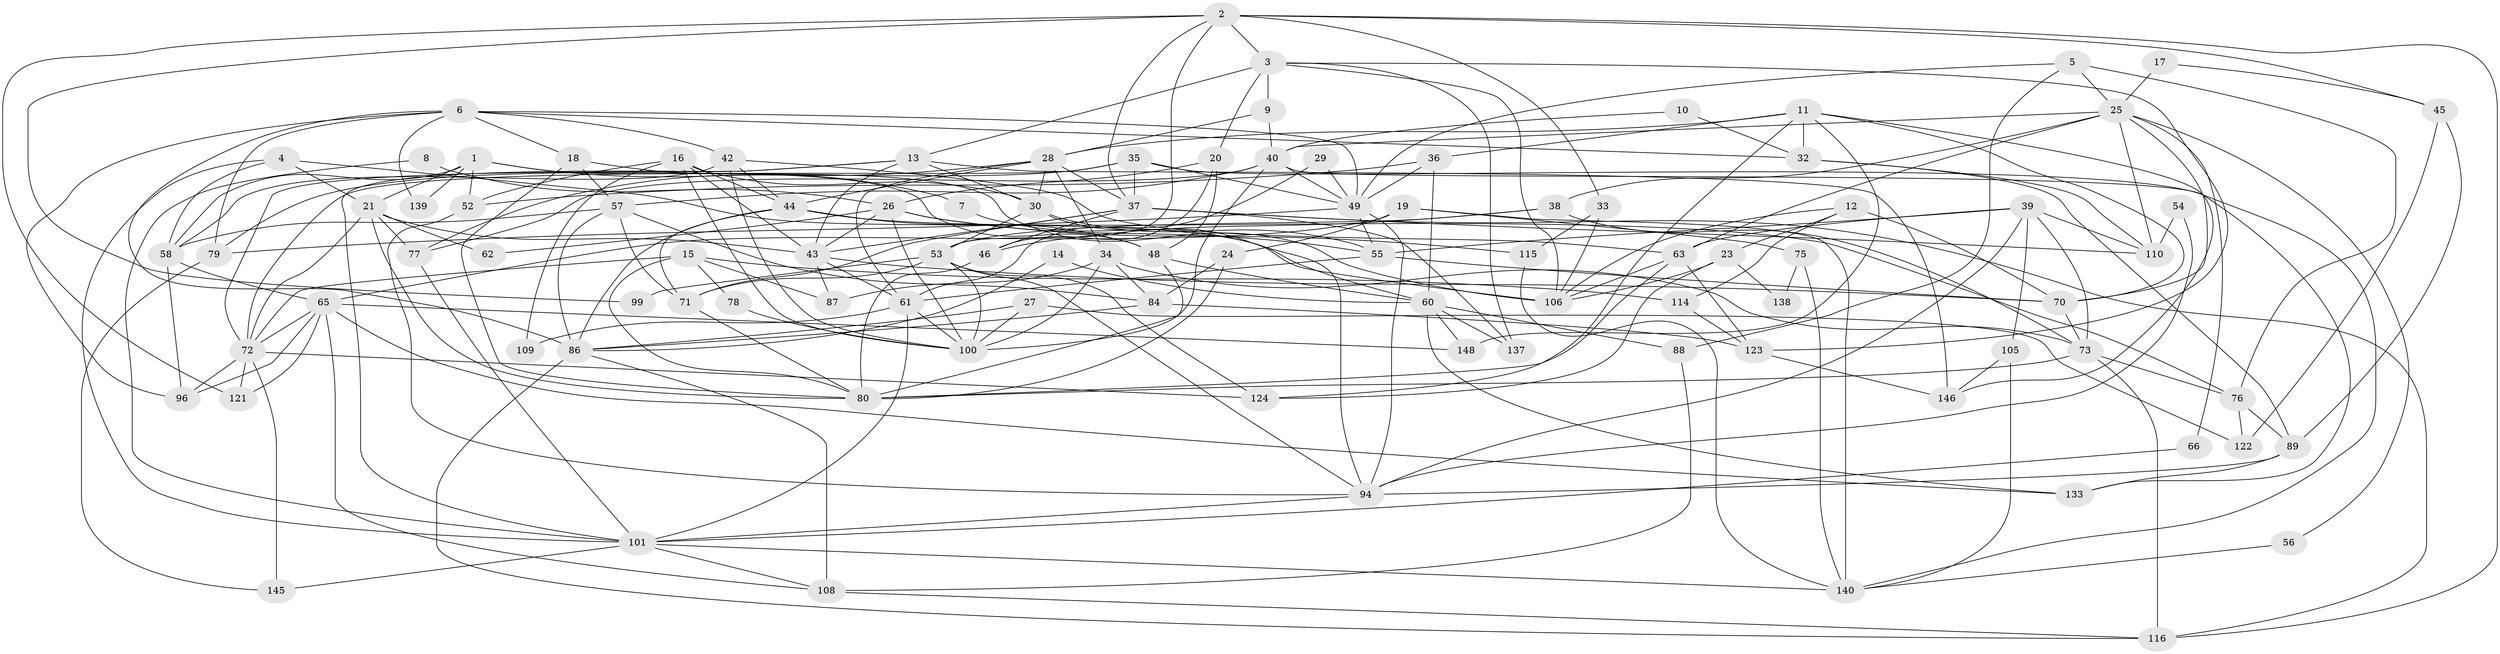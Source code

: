// Generated by graph-tools (version 1.1) at 2025/24/03/03/25 07:24:01]
// undirected, 98 vertices, 242 edges
graph export_dot {
graph [start="1"]
  node [color=gray90,style=filled];
  1;
  2 [super="+50"];
  3 [super="+135"];
  4;
  5 [super="+120"];
  6 [super="+91"];
  7;
  8;
  9;
  10;
  11 [super="+22"];
  12;
  13 [super="+31"];
  14;
  15 [super="+67"];
  16 [super="+69"];
  17;
  18 [super="+93"];
  19;
  20;
  21 [super="+125"];
  23;
  24;
  25 [super="+59"];
  26 [super="+68"];
  27;
  28 [super="+90"];
  29;
  30 [super="+104"];
  32 [super="+41"];
  33;
  34;
  35 [super="+64"];
  36;
  37 [super="+112"];
  38;
  39 [super="+134"];
  40 [super="+47"];
  42 [super="+82"];
  43 [super="+129"];
  44 [super="+51"];
  45;
  46 [super="+98"];
  48 [super="+131"];
  49 [super="+102"];
  52 [super="+107"];
  53 [super="+111"];
  54;
  55 [super="+128"];
  56;
  57 [super="+74"];
  58 [super="+81"];
  60 [super="+142"];
  61 [super="+136"];
  62;
  63 [super="+118"];
  65 [super="+113"];
  66;
  70 [super="+92"];
  71 [super="+85"];
  72 [super="+95"];
  73 [super="+83"];
  75;
  76 [super="+132"];
  77;
  78;
  79;
  80 [super="+147"];
  84;
  86 [super="+103"];
  87;
  88;
  89 [super="+97"];
  94;
  96;
  99;
  100 [super="+117"];
  101 [super="+119"];
  105;
  106 [super="+126"];
  108 [super="+144"];
  109;
  110 [super="+127"];
  114;
  115;
  116;
  121;
  122;
  123 [super="+143"];
  124 [super="+130"];
  133;
  137;
  138;
  139;
  140 [super="+141"];
  145;
  146;
  148;
  1 -- 21;
  1 -- 7;
  1 -- 58;
  1 -- 139;
  1 -- 48;
  1 -- 52;
  2 -- 45;
  2 -- 99;
  2 -- 33;
  2 -- 3;
  2 -- 116;
  2 -- 37;
  2 -- 53;
  2 -- 121;
  3 -- 9;
  3 -- 20;
  3 -- 137;
  3 -- 106;
  3 -- 13;
  3 -- 123;
  4 -- 101;
  4 -- 21;
  4 -- 106;
  4 -- 58;
  5 -- 76;
  5 -- 88;
  5 -- 49;
  5 -- 25;
  6 -- 18;
  6 -- 96;
  6 -- 49;
  6 -- 42;
  6 -- 139;
  6 -- 79;
  6 -- 86;
  6 -- 32;
  7 -- 60;
  8 -- 26;
  8 -- 101;
  9 -- 40;
  9 -- 28;
  10 -- 40;
  10 -- 32;
  11 -- 32;
  11 -- 146;
  11 -- 148;
  11 -- 36;
  11 -- 124;
  11 -- 70;
  11 -- 28;
  12 -- 70;
  12 -- 23;
  12 -- 114;
  12 -- 106;
  13 -- 30;
  13 -- 146;
  13 -- 43;
  13 -- 101;
  13 -- 72;
  14 -- 60;
  14 -- 86;
  15 -- 80;
  15 -- 114;
  15 -- 78;
  15 -- 87;
  15 -- 72;
  16 -- 30;
  16 -- 43;
  16 -- 52;
  16 -- 100;
  16 -- 44;
  16 -- 109;
  17 -- 45;
  17 -- 25;
  18 -- 80;
  18 -- 57;
  18 -- 106;
  19 -- 65;
  19 -- 24;
  19 -- 75;
  19 -- 140;
  20 -- 26;
  20 -- 48;
  20 -- 46;
  21 -- 62;
  21 -- 77;
  21 -- 72;
  21 -- 80;
  21 -- 43;
  23 -- 106;
  23 -- 124;
  23 -- 138;
  24 -- 84;
  24 -- 80;
  25 -- 56;
  25 -- 66;
  25 -- 40;
  25 -- 110 [weight=2];
  25 -- 38;
  25 -- 70;
  25 -- 63;
  26 -- 55;
  26 -- 43;
  26 -- 115;
  26 -- 100;
  26 -- 62;
  27 -- 122;
  27 -- 86;
  27 -- 100;
  28 -- 30;
  28 -- 44;
  28 -- 37;
  28 -- 34;
  28 -- 61;
  28 -- 77;
  29 -- 49;
  29 -- 61;
  30 -- 94;
  30 -- 53;
  30 -- 55;
  32 -- 89;
  32 -- 110;
  33 -- 115;
  33 -- 106;
  34 -- 100;
  34 -- 73;
  34 -- 84;
  34 -- 87;
  35 -- 79;
  35 -- 140;
  35 -- 49;
  35 -- 37;
  35 -- 72;
  36 -- 52;
  36 -- 60;
  36 -- 49;
  37 -- 71;
  37 -- 116;
  37 -- 137;
  37 -- 110;
  37 -- 43;
  37 -- 46;
  38 -- 46;
  38 -- 53;
  38 -- 73;
  39 -- 94;
  39 -- 73;
  39 -- 105;
  39 -- 110;
  39 -- 63;
  39 -- 55;
  40 -- 77;
  40 -- 49;
  40 -- 133;
  40 -- 57;
  40 -- 100;
  42 -- 44;
  42 -- 58;
  42 -- 63;
  42 -- 100;
  43 -- 61;
  43 -- 87;
  43 -- 70;
  44 -- 71;
  44 -- 76;
  44 -- 48;
  44 -- 86;
  45 -- 122;
  45 -- 89;
  46 -- 80;
  48 -- 60;
  48 -- 80;
  49 -- 55;
  49 -- 79;
  49 -- 94;
  52 -- 94;
  53 -- 94;
  53 -- 124;
  53 -- 99;
  53 -- 100;
  53 -- 71;
  54 -- 94;
  54 -- 110;
  55 -- 61;
  55 -- 70;
  56 -- 140;
  57 -- 86;
  57 -- 84;
  57 -- 58;
  57 -- 71;
  58 -- 96;
  58 -- 65;
  60 -- 133;
  60 -- 148;
  60 -- 88;
  60 -- 137;
  61 -- 101;
  61 -- 109;
  61 -- 100;
  63 -- 80;
  63 -- 123;
  63 -- 106;
  65 -- 96;
  65 -- 148;
  65 -- 108;
  65 -- 133;
  65 -- 72;
  65 -- 121;
  66 -- 101;
  70 -- 73;
  71 -- 80;
  72 -- 96;
  72 -- 121;
  72 -- 145;
  72 -- 124;
  73 -- 80;
  73 -- 116;
  73 -- 76;
  75 -- 138;
  75 -- 140;
  76 -- 89;
  76 -- 122;
  77 -- 101;
  78 -- 100;
  79 -- 145;
  84 -- 86;
  84 -- 123;
  86 -- 116;
  86 -- 108;
  88 -- 108;
  89 -- 133;
  89 -- 94;
  94 -- 101;
  101 -- 108;
  101 -- 140;
  101 -- 145;
  105 -- 146;
  105 -- 140;
  108 -- 116;
  114 -- 123;
  115 -- 140;
  123 -- 146;
}
